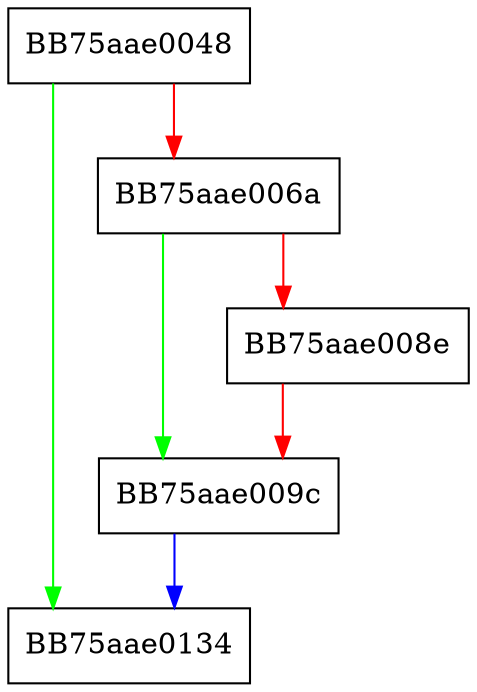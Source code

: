 digraph PersistDnRevision {
  node [shape="box"];
  graph [splines=ortho];
  BB75aae0048 -> BB75aae0134 [color="green"];
  BB75aae0048 -> BB75aae006a [color="red"];
  BB75aae006a -> BB75aae009c [color="green"];
  BB75aae006a -> BB75aae008e [color="red"];
  BB75aae008e -> BB75aae009c [color="red"];
  BB75aae009c -> BB75aae0134 [color="blue"];
}